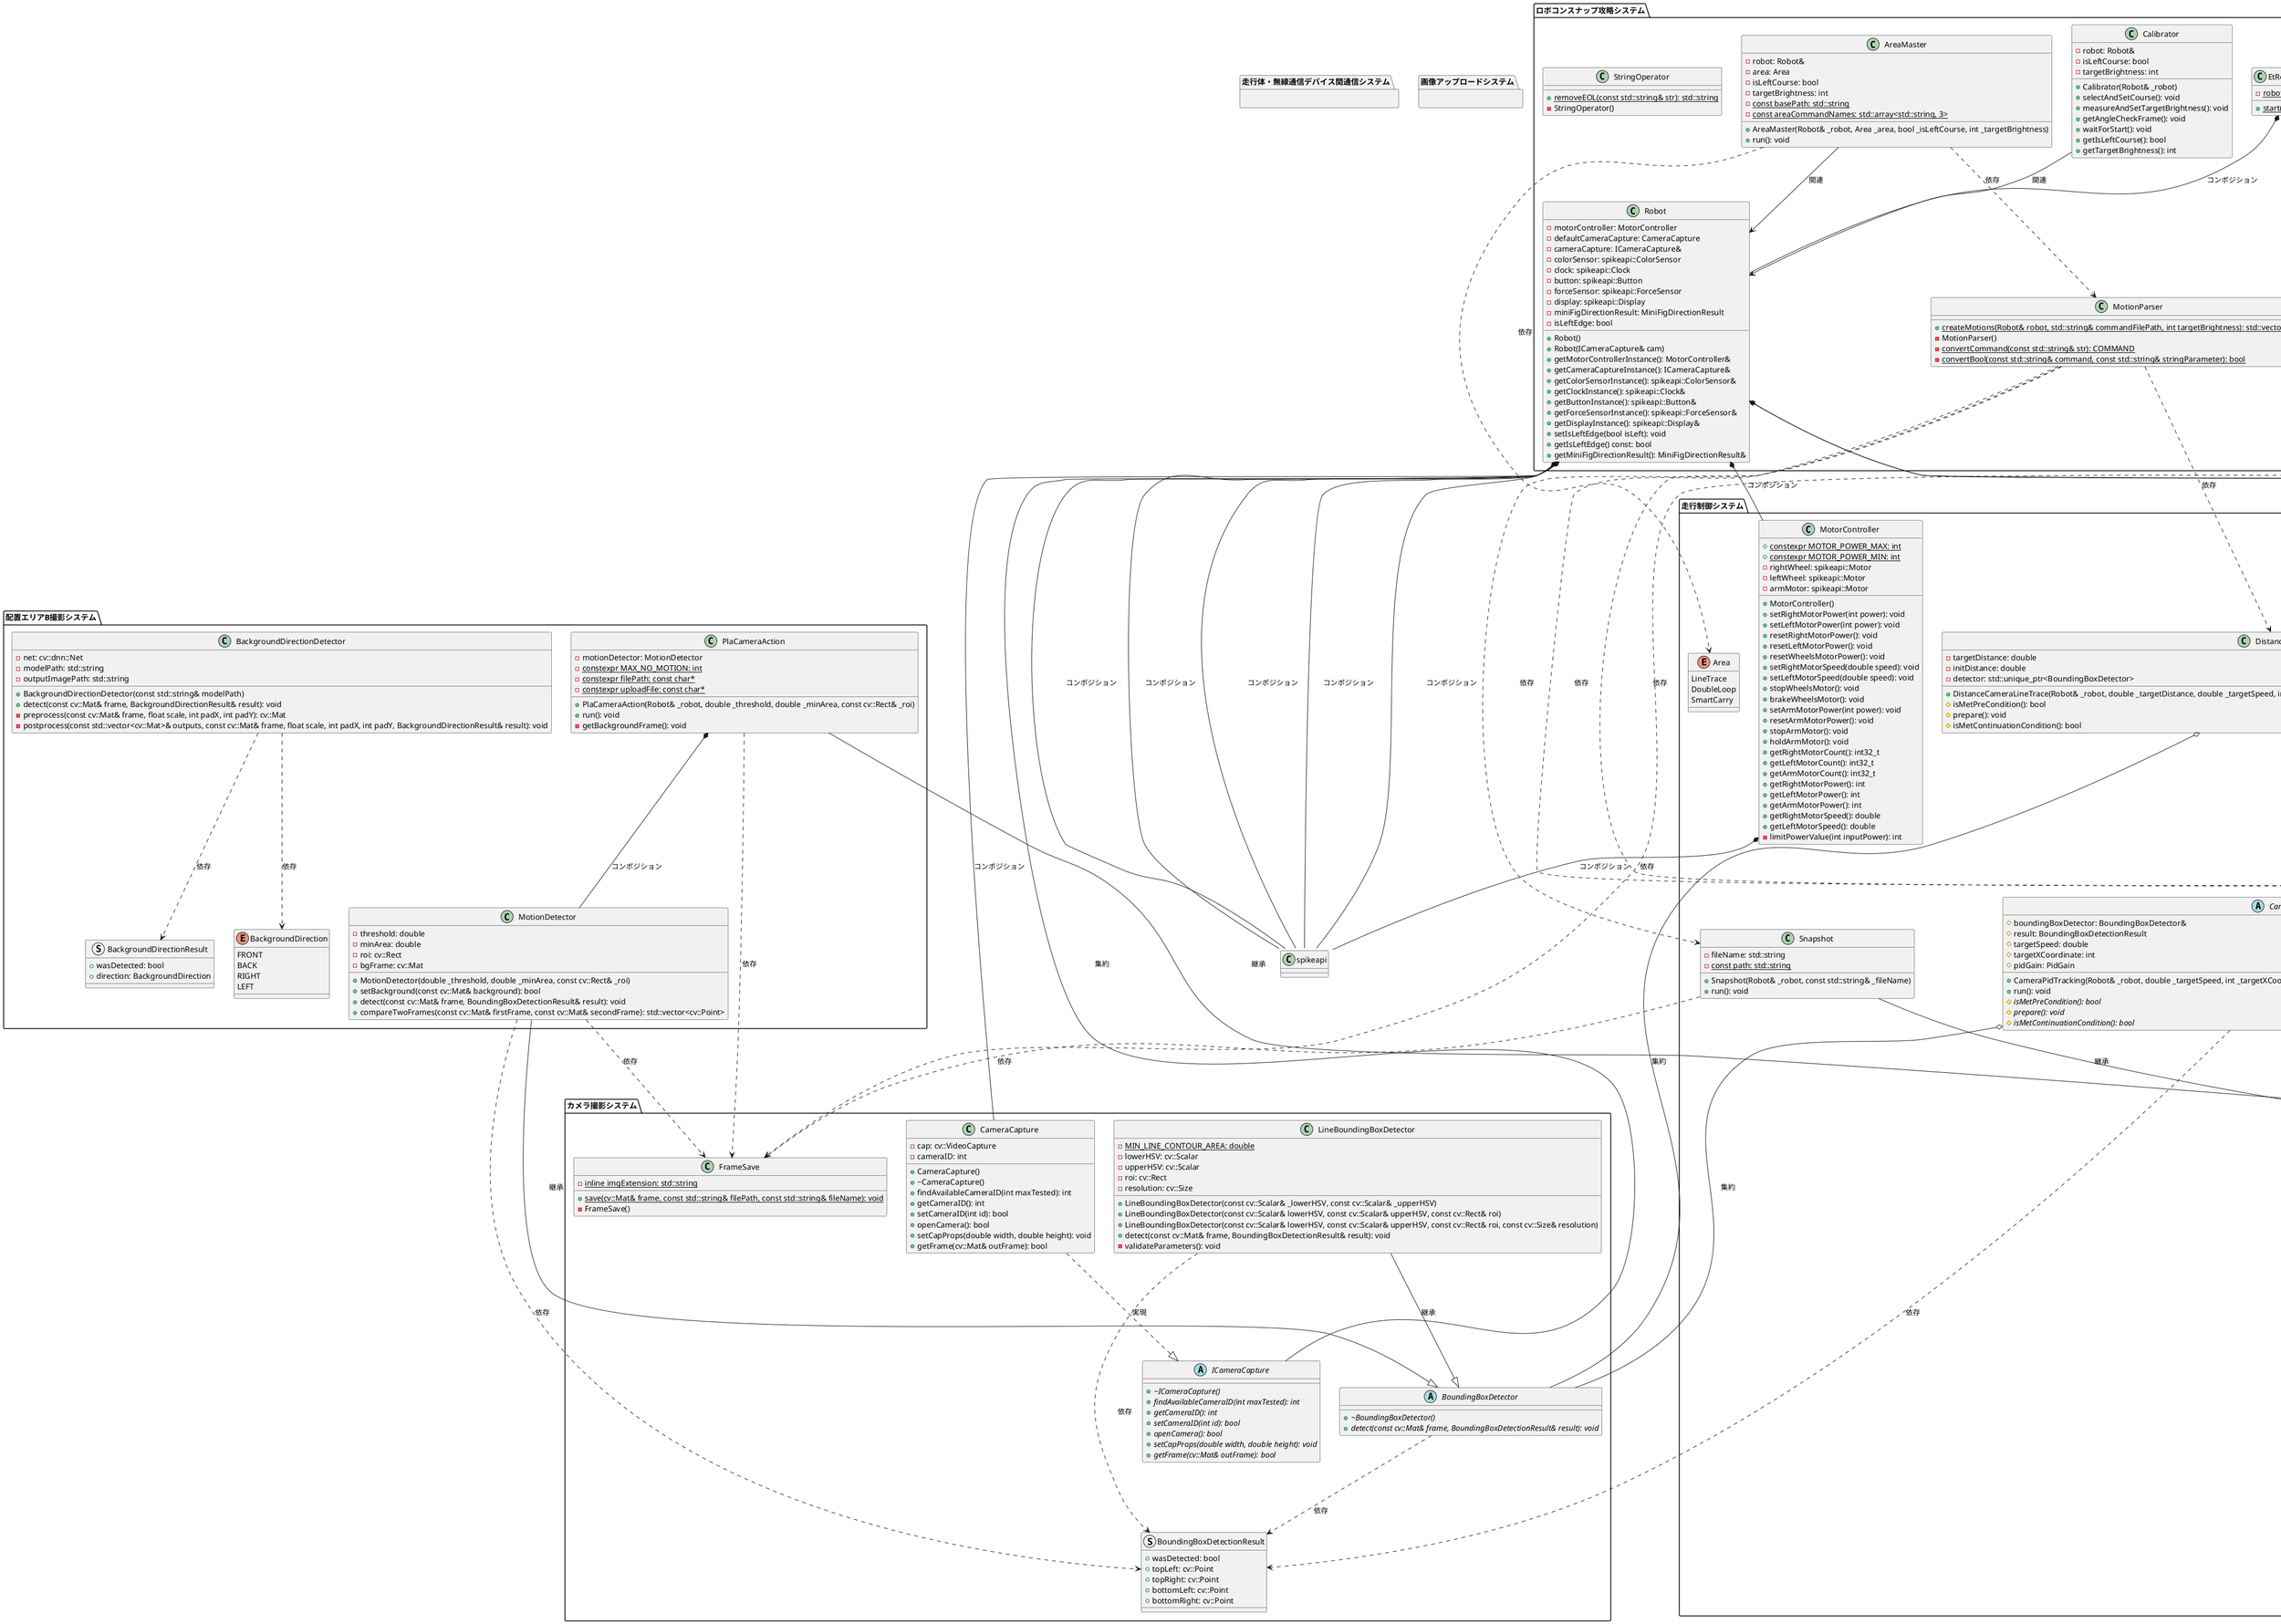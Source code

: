 @startuml etrobocon2025-class-diagram

package "走行制御システム" {
  ' モーターコントローラークラス
  class MotorController {
    + {static} constexpr MOTOR_POWER_MAX: int
    + {static} constexpr MOTOR_POWER_MIN: int
    + MotorController()
    + setRightMotorPower(int power): void
    + setLeftMotorPower(int power): void
    + resetRightMotorPower(): void
    + resetLeftMotorPower(): void
    + resetWheelsMotorPower(): void
    + setRightMotorSpeed(double speed): void
    + setLeftMotorSpeed(double speed): void
    + stopWheelsMotor(): void
    + brakeWheelsMotor(): void
    + setArmMotorPower(int power): void
    + resetArmMotorPower(): void
    + stopArmMotor(): void
    + holdArmMotor(): void
    + getRightMotorCount(): int32_t
    + getLeftMotorCount(): int32_t
    + getArmMotorCount(): int32_t
    + getRightMotorPower(): int
    + getLeftMotorPower(): int
    + getArmMotorPower(): int
    + getRightMotorSpeed(): double
    + getLeftMotorSpeed(): double
    - rightWheel: spikeapi::Motor
    - leftWheel: spikeapi::Motor
    - armMotor: spikeapi::Motor
    - limitPowerValue(int inputPower): int
  }

  ' PIDクラス
  class Pid {
    + Pid(double _kp, double _ki, double _kd, double _targetValue, double _maxIntegral, double _minIntegral)
    + Pid(double _kp, double _ki, double _kd, double _targetValue)
    + setPidGain(double _kp, double _ki, double _kd): void
    + calculatePid(double currentValue, double delta): double
    - pidGain: PidGain
    - prevDeviation: double
    - integral: double
    - filteredDerivative: double
    - targetValue: double
    - maxIntegral: double
    - minIntegral: double
    - {static} constexpr alpha: double
  }

  ' 色判定クラス
  class ColorJudge {
    + ColorJudge()
    + {static} convertStringToColor(const std::string& str): COLOR
    + {static} convertColorToString(const COLOR& color): const char*
    + {static} convertHsvToColor(const spikeapi::ColorSensor::HSV& hsv): COLOR
    - ColorJudge()
  }

  ' 走行距離計算クラス
  class Mileage {
    + {static} calculateWheelMileage(int32_t angle): double
    + {static} calculateMileage(int32_t rightAngle, int32_t leftAngle): double
    - Mileage()
  }

  ' 速度計算クラス
  class SpeedCalculator {
    + SpeedCalculator(Robot& _robot, double _targetSpeed)
    + calculateRightMotorPower(): double
    + calculateLeftMotorPower(): double
    - const targetSpeed: double
    - rightPid: Pid
    - leftPid: Pid
    - rightMotorPower: double
    - leftMotorPower: double
    - prevRightTime: double
    - prevLeftTime: double
    - robot: Robot&
    - {static} constexpr RIGHT_K_P: double
    - {static} constexpr RIGHT_K_I: double
    - {static} constexpr RIGHT_K_D: double
    - {static} constexpr LEFT_K_P: double
    - {static} constexpr LEFT_K_I: double
    - {static} constexpr LEFT_K_D: double
  }

  ' Motionクラス
  abstract class Motion {
    + Motion(Robot& _robot)
    + {abstract} run(): void
    # robot: Robot&
  }

  abstract class LineTrace {
    + LineTrace(Robot& _robot, double _targetSpeed, int _targetBrightness, const PidGain& _pidGain)
    + run(): void
    # {abstract} isMetPreCondition(): bool
    # {abstract} prepare(): void
    # {abstract} isMetContinuationCondition(): bool
    # targetSpeed: double
    # targetBrightness: int
    # pidGain: PidGain
  }

  abstract class Straight {
    + Straight(Robot& _robot, double _speed)
    + run(): void
    # {abstract} isMetPreCondition(): bool
    # {abstract} prepare(): void
    # {abstract} isMetContinuationCondition(): bool
    # targetSpeed: double
  }

  abstract class Rotation {
    + Rotation(Robot& _robot, double _speed, bool _isClockwise)
    + run(): void
    + {abstract} isMetPreCondition(): bool
    + {abstract} prepare(): void
    + {abstract} isMetContinuationCondition(): bool
    # speed: double
    # isClockwise: bool
    # leftSign: int
    # rightSign: int
  }

  ' 色指定ライントレースクラス
  class ColorLineTrace {
    + ColorLineTrace(Robot& _robot, COLOR _targetColor, double _targetSpeed, int _targetBrightness, const PidGain& _gain)
    # isMetPreCondition(): bool
    # prepare(): void
    # isMetContinuationCondition(): bool
    - {static} constexpr JUDGE_COUNT: int
    - colorCount: int
    - targetColor: COLOR
  }

  ' 距離指定ライントレースクラス
  class DistanceLineTrace {
    + DistanceLineTrace(Robot& _robot, double _targetDistance, double _targetSpeed, int _targetBrightness, const PidGain& _pidGain)
    # isMetPreCondition(): bool
    # prepare(): void
    # isMetContinuationCondition(): bool
    - targetDistance: double
    - initDistance: double
  }

  ' 色距離指定ライントレースクラス
  class ColorDistanceLineTrace {
    + ColorDistanceLineTrace(Robot& _robot, COLOR _targetColor, double _targetDistance, double _targetSpeed, int _targetBrightness, const PidGain& _pidGain)
    # isMetPreCondition(): bool
    # prepare(): void
    # isMetContinuationCondition(): bool
    - {static} constexpr JUDGE_COUNT: int
    - colorCount: int
    - targetColor: COLOR
    - targetDistance: double
    - initDistance: double
  }

  ' 距離指定直進クラス
  class DistanceStraight {
    + DistanceStraight(Robot& _robot, double _targetDistance, double _speed)
    # isMetPreCondition(): bool
    # prepare(): void
    # isMetContinuationCondition(): bool
    - targetDistance: double
    - initialDistance: double
  }

  ' 色指定直進クラス
  class ColorStraight {
    + ColorStraight(Robot& _robot, COLOR _targetColor, double _speed)
    # isMetPreCondition(): bool
    # prepare(): void
    # isMetContinuationCondition(): bool
    - colorCount: int
    - targetColor: COLOR
    - {static} constexpr JUDGE_COUNT: int
  }

  ' 角度指定回頭クラス
  class AngleRotation {
    + AngleRotation(Robot& _robot, int _targetAngle, double _speed, bool _isClockwise)
    # prepare(): void
    # isMetPreCondition(): bool
    # isMetContinuationCondition(): bool
    - targetLeftDistance: double
    - targetRightDistance: double
    - targetAngle: int
  }

  ' カメラPID監視クラス
  abstract class CameraPidTracking {
    + CameraPidTracking(Robot& _robot, double _targetSpeed, int _targetXCoordinate, const PidGain& _pidGain, BoundingBoxDetector& _boundingBoxDetector)
    + run(): void
    # {abstract} isMetPreCondition(): bool
    # {abstract} prepare(): void
    # {abstract} isMetContinuationCondition(): bool
    # boundingBoxDetector: BoundingBoxDetector&
    # result: BoundingBoxDetectionResult
    # targetSpeed: double
    # targetXCoordinate: int
    # pidGain: PidGain
  }

  ' 距離指定カメラライントレースクラス
  class DistanceCameraLineTrace {
    + DistanceCameraLineTrace(Robot& _robot, double _targetDistance, double _targetSpeed, int _targetXCoordinate, const PidGain& _pidGain, std::unique_ptr<BoundingBoxDetector> _detector)
    # isMetPreCondition(): bool
    # prepare(): void
    # isMetContinuationCondition(): bool
    - targetDistance: double
    - initDistance: double
    - detector: std::unique_ptr<BoundingBoxDetector>
  }

  ' エッジ変更クラス
  class EdgeChange {
    + EdgeChange(Robot& _robot, bool _isLeftEdge)
    + run(): void
    - isLeftEdge: bool
  }

  ' スリープクラス
  class Sleeping {
    + Sleeping(Robot& _robot, int _milliSec)
    + run(): void
    - milliSec: int
  }

  ' スナップショットクラス
  class Snapshot {
    + Snapshot(Robot& _robot, const std::string& _fileName)
    + run(): void
    - fileName: std::string
    - {static} const path: std::string
  }

  ' 列挙型・構造体
  enum Area {
    LineTrace
    DoubleLoop
    SmartCarry
  }

  enum COMMAND {
    AR
    DS
    CS
    DL
    DCL
    CL
    CDL
    EC
    SL
    SS
    MCA
    NONE
  }

  enum COLOR {
    NONE
    BLACK
    WHITE
    BLUE
    GREEN
    YELLOW
    RED
  }

  struct PidGain {
    + kp: double
    + ki: double
    + kd: double
    + PidGain(double _kp, double _ki, double _kd)
  }

  ' システム定数
  class SystemInfo <<constants>> {
    + {static} PI: double
    + {static} RAD_TO_DEG: double
    + {static} DEG_TO_RAD: double
    + {static} constexpr TREAD: double
    + {static} constexpr WHEEL_RADIUS: double
    + {static} constexpr RESOLUTION_WIDTH: int
    + {static} constexpr RESOLUTION_HEIGHT: int
    + {static} constexpr MIN_WIDTH: int
    + {static} constexpr MIN_HEIGHT: int
    + {static} constexpr MAX_WIDTH: int
    + {static} constexpr MAX_HEIGHT: int
  }
}

package "カメラ撮影システム" {
  ' カメラキャプチャーインターフェース
  abstract class ICameraCapture {
    + {abstract} ~ICameraCapture()
    + {abstract} findAvailableCameraID(int maxTested): int
    + {abstract} getCameraID(): int
    + {abstract} setCameraID(int id): bool
    + {abstract} openCamera(): bool
    + {abstract} setCapProps(double width, double height): void
    + {abstract} getFrame(cv::Mat& outFrame): bool
  }

  ' カメラキャプチャークラス
  class CameraCapture {
    + CameraCapture()
    + ~CameraCapture()
    + findAvailableCameraID(int maxTested): int
    + getCameraID(): int
    + setCameraID(int id): bool
    + openCamera(): bool
    + setCapProps(double width, double height): void
    + getFrame(cv::Mat& outFrame): bool
    - cap: cv::VideoCapture
    - cameraID: int
  }

  ' 画像処理系
  struct BoundingBoxDetectionResult {
    + wasDetected: bool
    + topLeft: cv::Point
    + topRight: cv::Point
    + bottomLeft: cv::Point
    + bottomRight: cv::Point
  }

  abstract class BoundingBoxDetector {
    + {abstract} ~BoundingBoxDetector()
    + {abstract} detect(const cv::Mat& frame, BoundingBoxDetectionResult& result): void
  }

  class LineBoundingBoxDetector {
    + LineBoundingBoxDetector(const cv::Scalar& _lowerHSV, const cv::Scalar& _upperHSV)
    + LineBoundingBoxDetector(const cv::Scalar& lowerHSV, const cv::Scalar& upperHSV, const cv::Rect& roi)
    + LineBoundingBoxDetector(const cv::Scalar& lowerHSV, const cv::Scalar& upperHSV, const cv::Rect& roi, const cv::Size& resolution)
    + detect(const cv::Mat& frame, BoundingBoxDetectionResult& result): void
    - {static} MIN_LINE_CONTOUR_AREA: double
    - lowerHSV: cv::Scalar
    - upperHSV: cv::Scalar
    - roi: cv::Rect
    - resolution: cv::Size
    - validateParameters(): void
  }

  ' フレーム保存クラス
  class FrameSave {
    + {static} save(cv::Mat& frame, const std::string& filePath, const std::string& fileName): void
    - FrameSave()
    - {static} inline imgExtension: std::string
  }
}

package "配置エリアB撮影システム" {
  class MotionDetector {
    + MotionDetector(double _threshold, double _minArea, const cv::Rect& _roi)
    + setBackground(const cv::Mat& background): bool
    + detect(const cv::Mat& frame, BoundingBoxDetectionResult& result): void
    + compareTwoFrames(const cv::Mat& firstFrame, const cv::Mat& secondFrame): std::vector<cv::Point>
    - threshold: double
    - minArea: double
    - roi: cv::Rect
    - bgFrame: cv::Mat
  }

  enum BackgroundDirection {
    FRONT
    BACK
    RIGHT
    LEFT
  }

  struct BackgroundDirectionResult {
    + wasDetected: bool
    + direction: BackgroundDirection
  }

  class BackgroundDirectionDetector {
    + BackgroundDirectionDetector(const std::string& modelPath)
    + detect(const cv::Mat& frame, BackgroundDirectionResult& result): void
    - net: cv::dnn::Net
    - modelPath: std::string
    - outputImagePath: std::string
    - preprocess(const cv::Mat& frame, float scale, int padX, int padY): cv::Mat
    - postprocess(const std::vector<cv::Mat>& outputs, const cv::Mat& frame, float scale, int padX, int padY, BackgroundDirectionResult& result): void
  }

  ' プラレール撮影動作クラス
  class PlaCameraAction {
    + PlaCameraAction(Robot& _robot, double _threshold, double _minArea, const cv::Rect& _roi)
    + run(): void
    - getBackgroundFrame(): void
    - motionDetector: MotionDetector
    - {static} constexpr MAX_NO_MOTION: int
    - {static} constexpr filePath: const char*
    - {static} constexpr uploadFile: const char*
  }
}

package "配置エリアA撮影システム" {
  enum MiniFigDirection {
    FRONT
    RIGHT
    BACK
    LEFT
  }

  struct MiniFigDirectionResult {
    + wasDetected: bool
    + direction: MiniFigDirection
  }

  class MiniFigDirectionDetector {
    + MiniFigDirectionDetector(const std::string& modelPath)
    + detect(const cv::Mat& frame, MiniFigDirectionResult& result): void
    - net: cv::dnn::Net
    - modelPath: std::string
    - outputImagePath: std::string
    - preprocess(const cv::Mat& frame, float scale, int padX, int padY): cv::Mat
    - postprocess(const std::vector<cv::Mat>& outputs, const cv::Mat& frame, float scale, int padX, int padY, MiniFigDirectionResult& result): void
  }

  ' ミニフィグカメラアクション
  class MiniFigCameraAction {
    + MiniFigCameraAction(Robot& _robot, bool _isClockwise, int _preTargetAngle, int _postTargetAngle, double _targetRotationSpeed, double _backTargetDistance, double _forwardTargetDistance, double _backSpeed, double _forwardSpeed, int _position)
    + run(): void
    - isClockwise: bool
    - preTargetAngle: int
    - postTargetAngle: int
    - targetRotationSpeed: double
    - backTargetDistance: double
    - forwardTargetDistance: double
    - backSpeed: double
    - forwardSpeed: double
    - position: int
    - {static} constexpr filePath: const char*
    - {static} constexpr uploadFileName: const char*
    - isMetPreCondition(): bool
    - detectDirection(cv::Mat& frame): void
  }

  ' 応用動作クラス
  abstract class CompositeMotion {
    + CompositeMotion(Robot& _robot)
    + {abstract} run(): void
  }
}

package "走行体・無線通信デバイス間通信システム" {
}

package "画像アップロードシステム" {
}

package "ロボコンスナップ攻略システム" {
  ' メインクラス
  class EtRobocon2025 {
    + {static} start(): void
    - {static} robot: Robot
  }

  ' ロボットクラス
  class Robot {
    + Robot()
    + Robot(ICameraCapture& cam)
    + getMotorControllerInstance(): MotorController&
    + getCameraCaptureInstance(): ICameraCapture&
    + getColorSensorInstance(): spikeapi::ColorSensor&
    + getClockInstance(): spikeapi::Clock&
    + getButtonInstance(): spikeapi::Button&
    + getForceSensorInstance(): spikeapi::ForceSensor&
    + getDisplayInstance(): spikeapi::Display&
    + setIsLeftEdge(bool isLeft): void
    + getIsLeftEdge() const: bool
    + getMiniFigDirectionResult(): MiniFigDirectionResult&
    - motorController: MotorController
    - defaultCameraCapture: CameraCapture
    - cameraCapture: ICameraCapture&
    - colorSensor: spikeapi::ColorSensor
    - clock: spikeapi::Clock
    - button: spikeapi::Button
    - forceSensor: spikeapi::ForceSensor
    - display: spikeapi::Display
    - miniFigDirectionResult: MiniFigDirectionResult
    - isLeftEdge: bool
  }

  ' エリアマスタークラス
  class AreaMaster {
    + AreaMaster(Robot& _robot, Area _area, bool _isLeftCourse, int _targetBrightness)
    + run(): void
    - robot: Robot&
    - area: Area
    - isLeftCourse: bool
    - targetBrightness: int
    - {static} const basePath: std::string
    - {static} const areaCommandNames: std::array<std::string, 3>
  }

  ' キャリブレータクラス
  class Calibrator {
    + Calibrator(Robot& _robot)
    + selectAndSetCourse(): void
    + measureAndSetTargetBrightness(): void
    + getAngleCheckFrame(): void
    + waitForStart(): void
    + getIsLeftCourse(): bool
    + getTargetBrightness(): int
    - robot: Robot&
    - isLeftCourse: bool
    - targetBrightness: int
  }

  ' モーションパーサークラス
  class MotionParser {
    + {static} createMotions(Robot& robot, std::string& commandFilePath, int targetBrightness): std::vector<Motion*>
    - MotionParser()
    - {static} convertCommand(const std::string& str): COMMAND
    - {static} convertBool(const std::string& command, const std::string& stringParameter): bool
  }

  ' ユーティリティクラス
  class StringOperator {
    + {static} removeEOL(const std::string& str): std::string
    - StringOperator()
  }
}

' 関係性の定義

' 1. 継承関係 (Inheritance)
LineTrace --|> Motion : 継承
Straight --|> Motion : 継承
Rotation --|> Motion : 継承
CameraPidTracking --|> Motion : 継承
CompositeMotion --|> Motion : 継承

DistanceLineTrace --|> LineTrace : 継承
ColorLineTrace --|> LineTrace : 継承
ColorDistanceLineTrace --|> LineTrace : 継承

DistanceStraight --|> Straight : 継承
ColorStraight --|> Straight : 継承

AngleRotation --|> Rotation : 継承

DistanceCameraLineTrace --|> CameraPidTracking : 継承

MiniFigCameraAction --|> CompositeMotion : 継承

EdgeChange --|> Motion : 継承
Sleeping --|> Motion : 継承
Snapshot --|> Motion : 継承
PlaCameraAction --|> Motion : 継承

LineBoundingBoxDetector --|> BoundingBoxDetector : 継承
MotionDetector --|> BoundingBoxDetector : 継承

' 2. 実現関係 (Realization)
CameraCapture ..|> ICameraCapture : 実現

' 3. コンポジション関係 (Composition) - 強い所有関係
EtRobocon2025 *-- Robot : コンポジション
Robot *-- MotorController : コンポジション
Robot *-- CameraCapture : コンポジション
Robot *-- "spikeapi::ColorSensor" : コンポジション
Robot *-- "spikeapi::Clock" : コンポジション
Robot *-- "spikeapi::Button" : コンポジション
Robot *-- "spikeapi::ForceSensor" : コンポジション
Robot *-- "spikeapi::Display" : コンポジション
Robot *-- MiniFigDirectionResult : コンポジション

MotorController *-- "spikeapi::Motor" : コンポジション

Pid *-- PidGain : コンポジション

SpeedCalculator *-- Pid : コンポジション

PlaCameraAction *-- MotionDetector : コンポジション

' 4. 集約関係 (Aggregation) - 弱い所有関係
Robot o-- ICameraCapture : 集約
CameraPidTracking o-- BoundingBoxDetector : 集約
DistanceCameraLineTrace o-- BoundingBoxDetector : 集約

' 5. 関連関係 (Association) - 永続的な関係
AreaMaster --> Robot : 関連
Calibrator --> Robot : 関連
Motion --> Robot : 関連

' 6. 依存関係 (Dependency) - 一時的な使用関係
AreaMaster ..> MotionParser : 依存
AreaMaster ..> Area : 依存

MotionParser ..> Motion : 依存
MotionParser ..> COMMAND : 依存
MotionParser ..> ColorLineTrace : 依存
MotionParser ..> DistanceLineTrace : 依存
MotionParser ..> ColorDistanceLineTrace : 依存
MotionParser ..> DistanceStraight : 依存
MotionParser ..> ColorStraight : 依存
MotionParser ..> AngleRotation : 依存
MotionParser ..> DistanceCameraLineTrace : 依存
MotionParser ..> EdgeChange : 依存
MotionParser ..> Sleeping : 依存
MotionParser ..> Snapshot : 依存
MotionParser ..> MiniFigCameraAction : 依存

LineTrace ..> PidGain : 依存
LineTrace ..> ColorJudge : 依存
LineTrace ..> Mileage : 依存
LineTrace ..> SpeedCalculator : 依存

Straight ..> SpeedCalculator : 依存

AngleRotation ..> Mileage : 依存
AngleRotation ..> SystemInfo : 依存

ColorLineTrace ..> COLOR : 依存
ColorStraight ..> COLOR : 依存
ColorDistanceLineTrace ..> COLOR : 依存

BoundingBoxDetector ..> BoundingBoxDetectionResult : 依存
LineBoundingBoxDetector ..> BoundingBoxDetectionResult : 依存
MotionDetector ..> BoundingBoxDetectionResult : 依存
CameraPidTracking ..> PidGain : 依存
CameraPidTracking ..> BoundingBoxDetectionResult : 依存

BackgroundDirectionDetector ..> BackgroundDirectionResult : 依存
BackgroundDirectionDetector ..> BackgroundDirection : 依存

MiniFigDirectionDetector ..> MiniFigDirectionResult : 依存
MiniFigDirectionDetector ..> MiniFigDirection : 依存

Snapshot ..> FrameSave : 依存
MiniFigCameraAction ..> FrameSave : 依存
MiniFigCameraAction ..> MiniFigDirectionDetector : 依存
MiniFigCameraAction ..> AngleRotation : 依存
MiniFigCameraAction ..> DistanceStraight : 依存
PlaCameraAction ..> FrameSave : 依存
MotionDetector ..> FrameSave : 依存


@enduml
